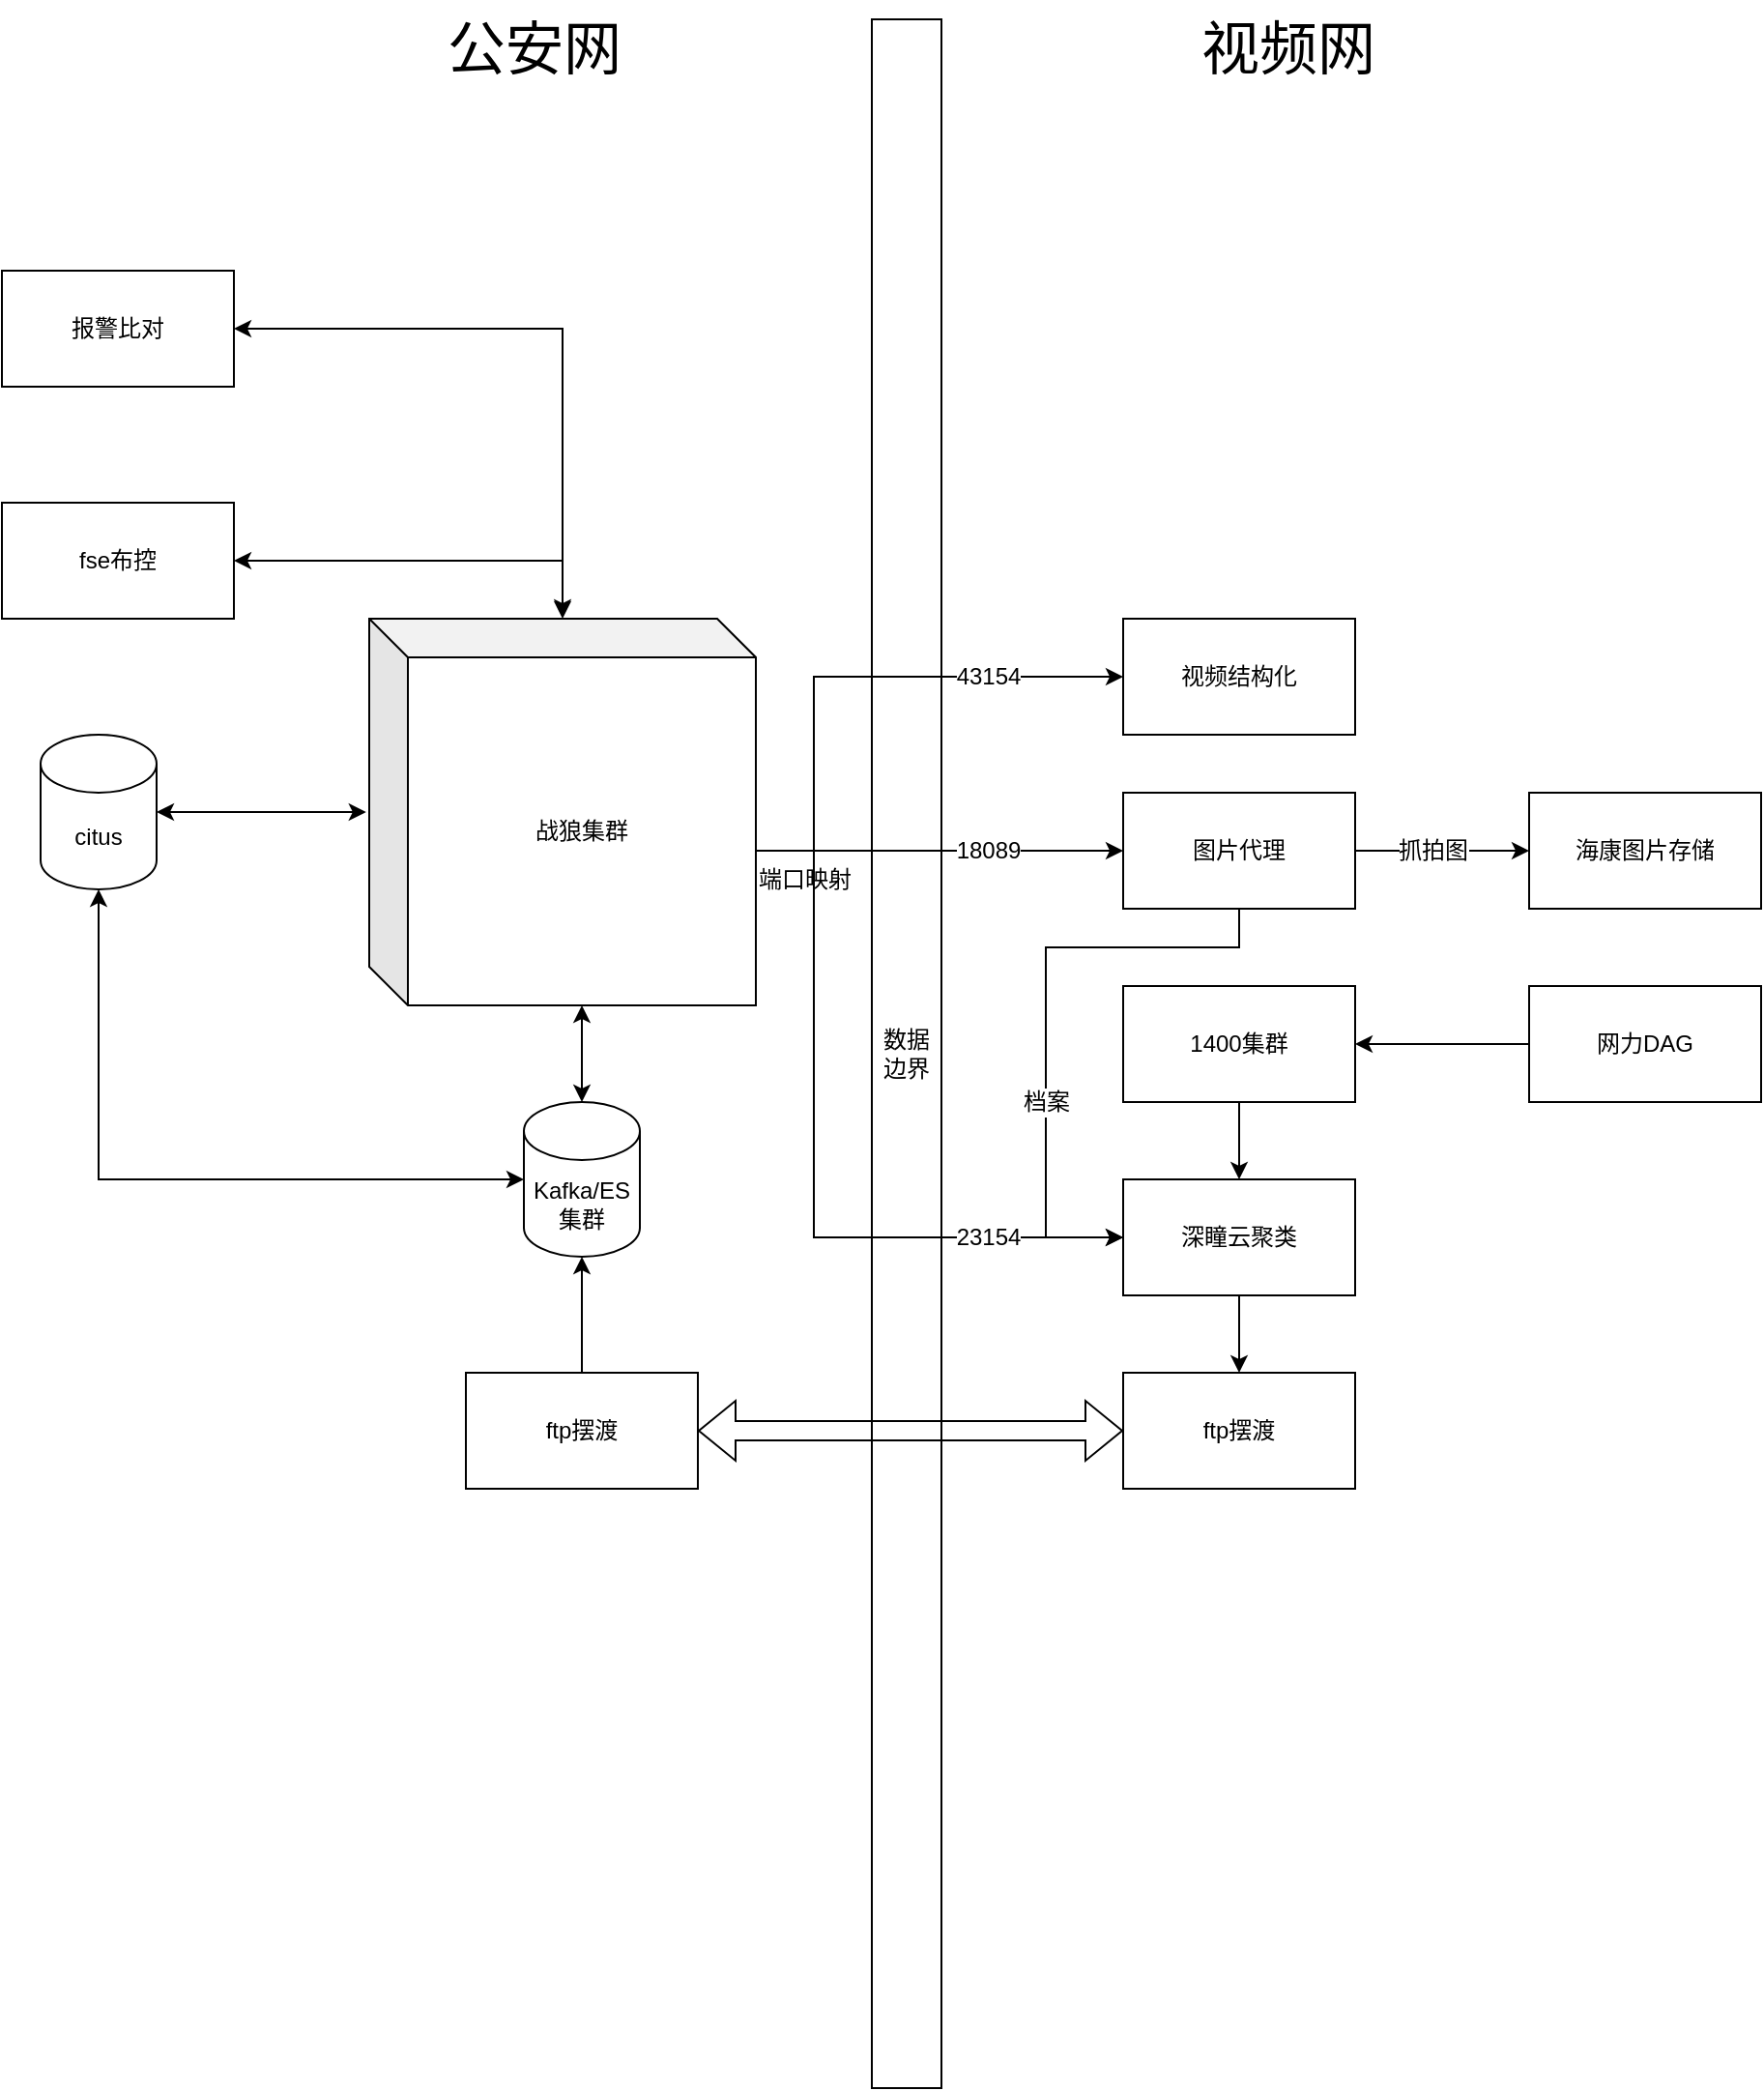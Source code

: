 <mxfile version="20.1.1" type="github">
  <diagram id="HOUOycb9Vr9W4hVR5m1T" name="Page-1">
    <mxGraphModel dx="543" dy="75" grid="1" gridSize="10" guides="1" tooltips="1" connect="1" arrows="1" fold="1" page="1" pageScale="1" pageWidth="1169" pageHeight="827" math="0" shadow="0">
      <root>
        <mxCell id="0" />
        <mxCell id="1" parent="0" />
        <mxCell id="5wCmSRjpwUDmXC5P-P_9-29" value="数据边界" style="rounded=0;whiteSpace=wrap;html=1;hachureGap=4;" vertex="1" parent="1">
          <mxGeometry x="2190" y="1530" width="36" height="1070" as="geometry" />
        </mxCell>
        <mxCell id="5wCmSRjpwUDmXC5P-P_9-30" value="" style="edgeStyle=orthogonalEdgeStyle;rounded=0;orthogonalLoop=1;jettySize=auto;html=1;" edge="1" parent="1" source="5wCmSRjpwUDmXC5P-P_9-31" target="5wCmSRjpwUDmXC5P-P_9-33">
          <mxGeometry relative="1" as="geometry" />
        </mxCell>
        <mxCell id="5wCmSRjpwUDmXC5P-P_9-31" value="网力DAG" style="rounded=0;whiteSpace=wrap;html=1;" vertex="1" parent="1">
          <mxGeometry x="2530" y="2030" width="120" height="60" as="geometry" />
        </mxCell>
        <mxCell id="5wCmSRjpwUDmXC5P-P_9-32" value="" style="edgeStyle=orthogonalEdgeStyle;rounded=0;orthogonalLoop=1;jettySize=auto;html=1;" edge="1" parent="1" source="5wCmSRjpwUDmXC5P-P_9-33" target="5wCmSRjpwUDmXC5P-P_9-35">
          <mxGeometry relative="1" as="geometry" />
        </mxCell>
        <mxCell id="5wCmSRjpwUDmXC5P-P_9-33" value="1400集群" style="rounded=0;whiteSpace=wrap;html=1;" vertex="1" parent="1">
          <mxGeometry x="2320" y="2030" width="120" height="60" as="geometry" />
        </mxCell>
        <mxCell id="5wCmSRjpwUDmXC5P-P_9-34" value="" style="edgeStyle=orthogonalEdgeStyle;rounded=0;orthogonalLoop=1;jettySize=auto;html=1;" edge="1" parent="1" source="5wCmSRjpwUDmXC5P-P_9-35" target="5wCmSRjpwUDmXC5P-P_9-36">
          <mxGeometry relative="1" as="geometry" />
        </mxCell>
        <mxCell id="5wCmSRjpwUDmXC5P-P_9-35" value="深瞳云聚类" style="rounded=0;whiteSpace=wrap;html=1;" vertex="1" parent="1">
          <mxGeometry x="2320" y="2130" width="120" height="60" as="geometry" />
        </mxCell>
        <mxCell id="5wCmSRjpwUDmXC5P-P_9-36" value="ftp摆渡" style="rounded=0;whiteSpace=wrap;html=1;" vertex="1" parent="1">
          <mxGeometry x="2320" y="2230" width="120" height="60" as="geometry" />
        </mxCell>
        <mxCell id="5wCmSRjpwUDmXC5P-P_9-37" value="" style="edgeStyle=orthogonalEdgeStyle;rounded=0;orthogonalLoop=1;jettySize=auto;html=1;" edge="1" parent="1" source="5wCmSRjpwUDmXC5P-P_9-38" target="5wCmSRjpwUDmXC5P-P_9-40">
          <mxGeometry relative="1" as="geometry" />
        </mxCell>
        <mxCell id="5wCmSRjpwUDmXC5P-P_9-38" value="ftp摆渡" style="rounded=0;whiteSpace=wrap;html=1;" vertex="1" parent="1">
          <mxGeometry x="1980" y="2230" width="120" height="60" as="geometry" />
        </mxCell>
        <mxCell id="5wCmSRjpwUDmXC5P-P_9-39" value="" style="shape=flexArrow;endArrow=classic;startArrow=classic;html=1;rounded=0;exitX=1;exitY=0.5;exitDx=0;exitDy=0;entryX=0;entryY=0.5;entryDx=0;entryDy=0;" edge="1" parent="1" source="5wCmSRjpwUDmXC5P-P_9-38" target="5wCmSRjpwUDmXC5P-P_9-36">
          <mxGeometry width="100" height="100" relative="1" as="geometry">
            <mxPoint x="2210" y="2300" as="sourcePoint" />
            <mxPoint x="2310" y="2260" as="targetPoint" />
          </mxGeometry>
        </mxCell>
        <mxCell id="5wCmSRjpwUDmXC5P-P_9-40" value="Kafka/ES 集群&lt;br&gt;" style="shape=cylinder3;whiteSpace=wrap;html=1;boundedLbl=1;backgroundOutline=1;size=15;" vertex="1" parent="1">
          <mxGeometry x="2010" y="2090" width="60" height="80" as="geometry" />
        </mxCell>
        <mxCell id="5wCmSRjpwUDmXC5P-P_9-41" value="战狼集群" style="shape=cube;whiteSpace=wrap;html=1;boundedLbl=1;backgroundOutline=1;darkOpacity=0.05;darkOpacity2=0.1;" vertex="1" parent="1">
          <mxGeometry x="1930" y="1840" width="200" height="200" as="geometry" />
        </mxCell>
        <mxCell id="5wCmSRjpwUDmXC5P-P_9-42" value="citus" style="shape=cylinder3;whiteSpace=wrap;html=1;boundedLbl=1;backgroundOutline=1;size=15;" vertex="1" parent="1">
          <mxGeometry x="1760" y="1900" width="60" height="80" as="geometry" />
        </mxCell>
        <mxCell id="5wCmSRjpwUDmXC5P-P_9-46" value="" style="endArrow=classic;startArrow=classic;html=1;rounded=0;exitX=0;exitY=0.5;exitDx=0;exitDy=0;exitPerimeter=0;entryX=0.5;entryY=1;entryDx=0;entryDy=0;entryPerimeter=0;" edge="1" parent="1" source="5wCmSRjpwUDmXC5P-P_9-40" target="5wCmSRjpwUDmXC5P-P_9-42">
          <mxGeometry width="50" height="50" relative="1" as="geometry">
            <mxPoint x="2030" y="2130" as="sourcePoint" />
            <mxPoint x="1860" y="2120" as="targetPoint" />
            <Array as="points">
              <mxPoint x="1790" y="2130" />
            </Array>
          </mxGeometry>
        </mxCell>
        <mxCell id="5wCmSRjpwUDmXC5P-P_9-47" value="" style="endArrow=classic;startArrow=classic;html=1;rounded=0;exitX=1;exitY=0.5;exitDx=0;exitDy=0;exitPerimeter=0;entryX=-0.008;entryY=0.5;entryDx=0;entryDy=0;entryPerimeter=0;" edge="1" parent="1" source="5wCmSRjpwUDmXC5P-P_9-42" target="5wCmSRjpwUDmXC5P-P_9-41">
          <mxGeometry width="50" height="50" relative="1" as="geometry">
            <mxPoint x="1930" y="2040" as="sourcePoint" />
            <mxPoint x="1980" y="1990" as="targetPoint" />
          </mxGeometry>
        </mxCell>
        <mxCell id="5wCmSRjpwUDmXC5P-P_9-48" value="" style="endArrow=classic;startArrow=classic;html=1;rounded=0;exitX=0.5;exitY=0;exitDx=0;exitDy=0;exitPerimeter=0;" edge="1" parent="1" source="5wCmSRjpwUDmXC5P-P_9-40">
          <mxGeometry width="50" height="50" relative="1" as="geometry">
            <mxPoint x="2000" y="2090" as="sourcePoint" />
            <mxPoint x="2040" y="2040" as="targetPoint" />
          </mxGeometry>
        </mxCell>
        <mxCell id="5wCmSRjpwUDmXC5P-P_9-49" value="图片代理" style="rounded=0;whiteSpace=wrap;html=1;" vertex="1" parent="1">
          <mxGeometry x="2320" y="1930" width="120" height="60" as="geometry" />
        </mxCell>
        <mxCell id="5wCmSRjpwUDmXC5P-P_9-56" value="" style="endArrow=classic;html=1;rounded=0;entryX=0;entryY=0.5;entryDx=0;entryDy=0;" edge="1" parent="1" target="5wCmSRjpwUDmXC5P-P_9-49">
          <mxGeometry width="50" height="50" relative="1" as="geometry">
            <mxPoint x="2130" y="1960" as="sourcePoint" />
            <mxPoint x="2290" y="2040" as="targetPoint" />
            <Array as="points">
              <mxPoint x="2160" y="1960" />
              <mxPoint x="2270" y="1960" />
            </Array>
          </mxGeometry>
        </mxCell>
        <mxCell id="5wCmSRjpwUDmXC5P-P_9-72" value="18089" style="edgeLabel;html=1;align=center;verticalAlign=middle;resizable=0;points=[];fontSize=12;" vertex="1" connectable="0" parent="5wCmSRjpwUDmXC5P-P_9-56">
          <mxGeometry x="0.43" y="1" relative="1" as="geometry">
            <mxPoint x="-16" y="1" as="offset" />
          </mxGeometry>
        </mxCell>
        <mxCell id="5wCmSRjpwUDmXC5P-P_9-57" value="端口映射" style="text;html=1;align=center;verticalAlign=middle;resizable=0;points=[];autosize=1;strokeColor=none;fillColor=none;" vertex="1" parent="1">
          <mxGeometry x="2120" y="1960" width="70" height="30" as="geometry" />
        </mxCell>
        <mxCell id="5wCmSRjpwUDmXC5P-P_9-59" value="视频结构化" style="rounded=0;whiteSpace=wrap;html=1;" vertex="1" parent="1">
          <mxGeometry x="2320" y="1840" width="120" height="60" as="geometry" />
        </mxCell>
        <mxCell id="5wCmSRjpwUDmXC5P-P_9-60" value="" style="endArrow=classic;html=1;rounded=0;entryX=0;entryY=0.5;entryDx=0;entryDy=0;" edge="1" parent="1" target="5wCmSRjpwUDmXC5P-P_9-59">
          <mxGeometry width="50" height="50" relative="1" as="geometry">
            <mxPoint x="2130" y="1960" as="sourcePoint" />
            <mxPoint x="2310" y="1870" as="targetPoint" />
            <Array as="points">
              <mxPoint x="2130" y="1960" />
              <mxPoint x="2160" y="1960" />
              <mxPoint x="2160" y="1870" />
            </Array>
          </mxGeometry>
        </mxCell>
        <mxCell id="5wCmSRjpwUDmXC5P-P_9-73" value="43154" style="edgeLabel;html=1;align=center;verticalAlign=middle;resizable=0;points=[];fontSize=12;" vertex="1" connectable="0" parent="5wCmSRjpwUDmXC5P-P_9-60">
          <mxGeometry x="0.73" y="-1" relative="1" as="geometry">
            <mxPoint x="-32" y="-1" as="offset" />
          </mxGeometry>
        </mxCell>
        <mxCell id="5wCmSRjpwUDmXC5P-P_9-61" value="&lt;font style=&quot;font-size: 30px;&quot;&gt;视频网&lt;/font&gt;" style="text;html=1;align=center;verticalAlign=middle;resizable=0;points=[];autosize=1;strokeColor=none;fillColor=none;" vertex="1" parent="1">
          <mxGeometry x="2350" y="1520" width="110" height="50" as="geometry" />
        </mxCell>
        <mxCell id="5wCmSRjpwUDmXC5P-P_9-62" value="&lt;font style=&quot;font-size: 30px;&quot;&gt;公安网&lt;/font&gt;" style="text;html=1;align=center;verticalAlign=middle;resizable=0;points=[];autosize=1;strokeColor=none;fillColor=none;" vertex="1" parent="1">
          <mxGeometry x="1960" y="1520" width="110" height="50" as="geometry" />
        </mxCell>
        <mxCell id="5wCmSRjpwUDmXC5P-P_9-65" value="海康图片存储" style="rounded=0;whiteSpace=wrap;html=1;fontSize=12;" vertex="1" parent="1">
          <mxGeometry x="2530" y="1930" width="120" height="60" as="geometry" />
        </mxCell>
        <mxCell id="5wCmSRjpwUDmXC5P-P_9-67" value="" style="endArrow=classic;html=1;rounded=0;fontSize=12;entryX=0;entryY=0.5;entryDx=0;entryDy=0;exitX=0.5;exitY=1;exitDx=0;exitDy=0;" edge="1" parent="1" source="5wCmSRjpwUDmXC5P-P_9-49" target="5wCmSRjpwUDmXC5P-P_9-35">
          <mxGeometry width="50" height="50" relative="1" as="geometry">
            <mxPoint x="2360" y="2000" as="sourcePoint" />
            <mxPoint x="2290" y="2050" as="targetPoint" />
            <Array as="points">
              <mxPoint x="2380" y="2010" />
              <mxPoint x="2280" y="2010" />
              <mxPoint x="2280" y="2160" />
            </Array>
          </mxGeometry>
        </mxCell>
        <mxCell id="5wCmSRjpwUDmXC5P-P_9-69" value="档案&lt;br&gt;" style="edgeLabel;html=1;align=center;verticalAlign=middle;resizable=0;points=[];fontSize=12;" vertex="1" connectable="0" parent="5wCmSRjpwUDmXC5P-P_9-67">
          <mxGeometry x="0.374" y="1" relative="1" as="geometry">
            <mxPoint x="-1" y="-13" as="offset" />
          </mxGeometry>
        </mxCell>
        <mxCell id="5wCmSRjpwUDmXC5P-P_9-74" value="" style="endArrow=classic;html=1;rounded=0;fontSize=12;entryX=0;entryY=0.5;entryDx=0;entryDy=0;exitX=1;exitY=0.5;exitDx=0;exitDy=0;" edge="1" parent="1" source="5wCmSRjpwUDmXC5P-P_9-49" target="5wCmSRjpwUDmXC5P-P_9-65">
          <mxGeometry width="50" height="50" relative="1" as="geometry">
            <mxPoint x="2240" y="2050" as="sourcePoint" />
            <mxPoint x="2290" y="2000" as="targetPoint" />
          </mxGeometry>
        </mxCell>
        <mxCell id="5wCmSRjpwUDmXC5P-P_9-75" value="抓拍图" style="edgeLabel;html=1;align=center;verticalAlign=middle;resizable=0;points=[];fontSize=12;" vertex="1" connectable="0" parent="5wCmSRjpwUDmXC5P-P_9-74">
          <mxGeometry x="-0.489" relative="1" as="geometry">
            <mxPoint x="17" as="offset" />
          </mxGeometry>
        </mxCell>
        <mxCell id="5wCmSRjpwUDmXC5P-P_9-76" value="fse布控" style="rounded=0;whiteSpace=wrap;html=1;fontSize=12;" vertex="1" parent="1">
          <mxGeometry x="1740" y="1780" width="120" height="60" as="geometry" />
        </mxCell>
        <mxCell id="5wCmSRjpwUDmXC5P-P_9-77" value="报警比对" style="rounded=0;whiteSpace=wrap;html=1;fontSize=12;" vertex="1" parent="1">
          <mxGeometry x="1740" y="1660" width="120" height="60" as="geometry" />
        </mxCell>
        <mxCell id="5wCmSRjpwUDmXC5P-P_9-78" value="" style="endArrow=classic;startArrow=classic;html=1;rounded=0;fontSize=12;entryX=0.5;entryY=-0.005;entryDx=0;entryDy=0;entryPerimeter=0;" edge="1" parent="1" target="5wCmSRjpwUDmXC5P-P_9-41">
          <mxGeometry width="50" height="50" relative="1" as="geometry">
            <mxPoint x="1860" y="1810" as="sourcePoint" />
            <mxPoint x="2060" y="1810" as="targetPoint" />
            <Array as="points">
              <mxPoint x="2030" y="1810" />
            </Array>
          </mxGeometry>
        </mxCell>
        <mxCell id="5wCmSRjpwUDmXC5P-P_9-79" value="" style="endArrow=classic;startArrow=classic;html=1;rounded=0;fontSize=12;exitX=1;exitY=0.5;exitDx=0;exitDy=0;" edge="1" parent="1" source="5wCmSRjpwUDmXC5P-P_9-77">
          <mxGeometry width="50" height="50" relative="1" as="geometry">
            <mxPoint x="1920" y="1720" as="sourcePoint" />
            <mxPoint x="2030" y="1840" as="targetPoint" />
            <Array as="points">
              <mxPoint x="2030" y="1690" />
            </Array>
          </mxGeometry>
        </mxCell>
        <mxCell id="5wCmSRjpwUDmXC5P-P_9-80" value="" style="endArrow=classic;html=1;rounded=0;fontSize=12;entryX=0;entryY=0.5;entryDx=0;entryDy=0;" edge="1" parent="1" target="5wCmSRjpwUDmXC5P-P_9-35">
          <mxGeometry width="50" height="50" relative="1" as="geometry">
            <mxPoint x="2130" y="1960" as="sourcePoint" />
            <mxPoint x="2200" y="2000" as="targetPoint" />
            <Array as="points">
              <mxPoint x="2160" y="1960" />
              <mxPoint x="2160" y="2160" />
            </Array>
          </mxGeometry>
        </mxCell>
        <mxCell id="5wCmSRjpwUDmXC5P-P_9-81" value="23154" style="edgeLabel;html=1;align=center;verticalAlign=middle;resizable=0;points=[];fontSize=12;" vertex="1" connectable="0" parent="5wCmSRjpwUDmXC5P-P_9-80">
          <mxGeometry x="0.651" relative="1" as="geometry">
            <mxPoint x="-2" as="offset" />
          </mxGeometry>
        </mxCell>
      </root>
    </mxGraphModel>
  </diagram>
</mxfile>
